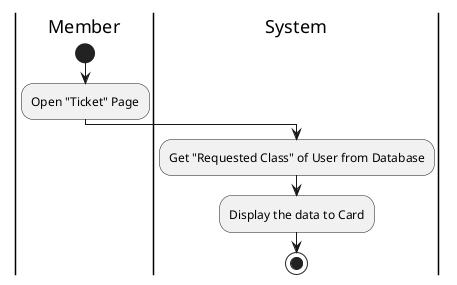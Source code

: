 @startuml GetRequested

skinparam ConditionEndStyle hline
skinparam conditionStyle diamond
skinparam Monochrome true
skinparam Shadowing false

|Member|
start
:Open "Ticket" Page;

|System|
:Get "Requested Class" of User from Database;
:Display the data to Card;

stop

@enduml